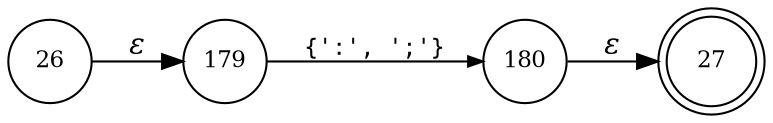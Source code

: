 digraph ATN {
rankdir=LR;
s27[fontsize=11, label="27", shape=doublecircle, fixedsize=true, width=.6];
s179[fontsize=11,label="179", shape=circle, fixedsize=true, width=.55, peripheries=1];
s180[fontsize=11,label="180", shape=circle, fixedsize=true, width=.55, peripheries=1];
s26[fontsize=11,label="26", shape=circle, fixedsize=true, width=.55, peripheries=1];
s26 -> s179 [fontname="Times-Italic", label="&epsilon;"];
s179 -> s180 [fontsize=11, fontname="Courier", arrowsize=.7, label = "{':', ';'}", arrowhead = normal];
s180 -> s27 [fontname="Times-Italic", label="&epsilon;"];
}
